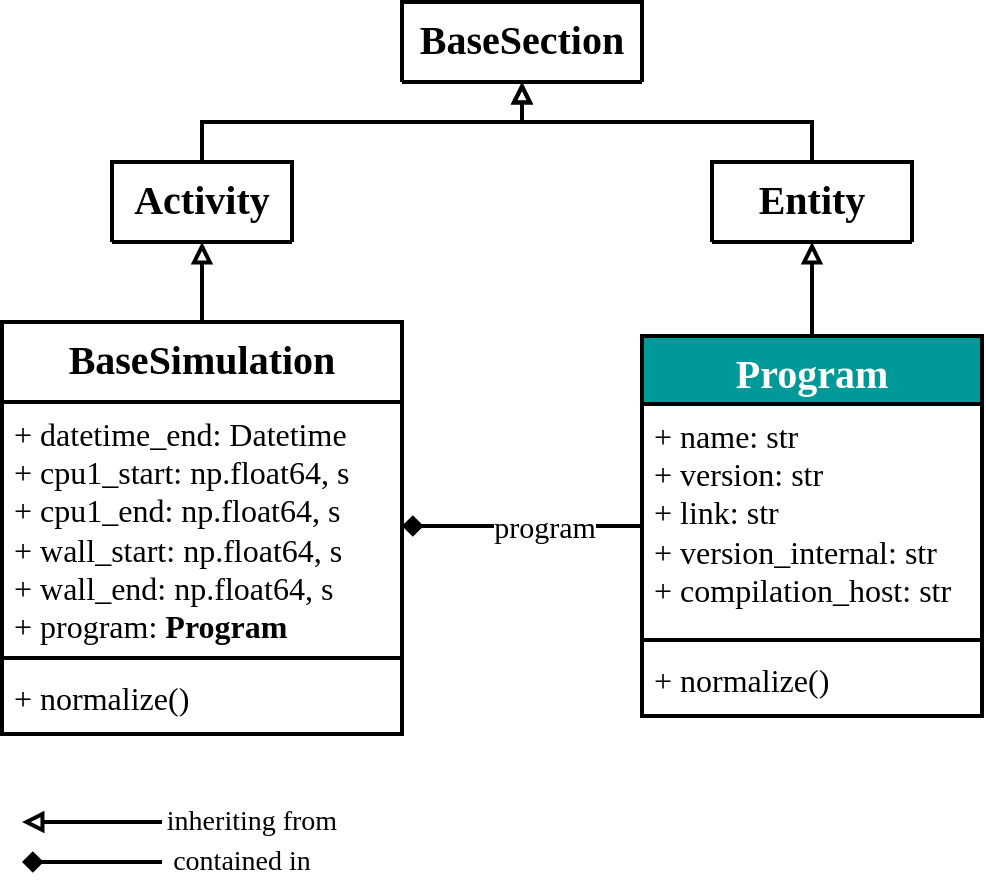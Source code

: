 <mxfile version="24.5.3" type="device">
  <diagram name="Page-1" id="y-7d6MHpmnTL7HZYriRI">
    <mxGraphModel dx="1314" dy="1869" grid="1" gridSize="10" guides="1" tooltips="1" connect="1" arrows="1" fold="1" page="1" pageScale="1" pageWidth="850" pageHeight="1100" math="0" shadow="0">
      <root>
        <mxCell id="0" />
        <mxCell id="1" parent="0" />
        <mxCell id="Eo4oD8oEYdF83mtFnDHt-1" value="&lt;font style=&quot;font-size: 15px;&quot;&gt;program&lt;/font&gt;" style="edgeStyle=orthogonalEdgeStyle;rounded=0;orthogonalLoop=1;jettySize=auto;html=1;endArrow=diamond;endFill=1;fontFamily=Titillium Web;entryX=1;entryY=0.5;entryDx=0;entryDy=0;strokeWidth=2;" parent="1" source="Eo4oD8oEYdF83mtFnDHt-14" target="Eo4oD8oEYdF83mtFnDHt-29" edge="1">
          <mxGeometry x="-0.18" relative="1" as="geometry">
            <mxPoint as="offset" />
            <mxPoint x="430" y="420" as="sourcePoint" />
            <mxPoint x="310" y="397.966" as="targetPoint" />
          </mxGeometry>
        </mxCell>
        <mxCell id="Eo4oD8oEYdF83mtFnDHt-2" style="edgeStyle=orthogonalEdgeStyle;rounded=0;orthogonalLoop=1;jettySize=auto;html=1;entryX=0.5;entryY=1;entryDx=0;entryDy=0;endArrow=block;endFill=0;fontFamily=Titillium Web;strokeWidth=2;" parent="1" source="Eo4oD8oEYdF83mtFnDHt-14" target="Eo4oD8oEYdF83mtFnDHt-4" edge="1">
          <mxGeometry relative="1" as="geometry">
            <mxPoint x="430" y="220" as="sourcePoint" />
          </mxGeometry>
        </mxCell>
        <mxCell id="Eo4oD8oEYdF83mtFnDHt-3" style="edgeStyle=orthogonalEdgeStyle;rounded=0;orthogonalLoop=1;jettySize=auto;html=1;exitX=0.5;exitY=0;exitDx=0;exitDy=0;endArrow=block;endFill=0;fontFamily=Titillium Web;strokeWidth=2;" parent="1" source="Eo4oD8oEYdF83mtFnDHt-4" target="Eo4oD8oEYdF83mtFnDHt-24" edge="1">
          <mxGeometry relative="1" as="geometry">
            <mxPoint x="310" y="62.034" as="targetPoint" />
          </mxGeometry>
        </mxCell>
        <mxCell id="Eo4oD8oEYdF83mtFnDHt-4" value="&lt;font style=&quot;font-size: 20px;&quot;&gt;Entity&lt;/font&gt;" style="swimlane;fontStyle=1;align=center;verticalAlign=top;childLayout=stackLayout;horizontal=1;startSize=40;horizontalStack=0;resizeParent=1;resizeParentMax=0;resizeLast=0;collapsible=1;marginBottom=0;whiteSpace=wrap;html=1;fontFamily=Titillium Web;strokeWidth=2;" parent="1" vertex="1" collapsed="1">
          <mxGeometry x="395" y="80" width="100" height="40" as="geometry">
            <mxRectangle x="370" y="87" width="120" height="41" as="alternateBounds" />
          </mxGeometry>
        </mxCell>
        <mxCell id="Eo4oD8oEYdF83mtFnDHt-5" value="" style="line;strokeWidth=2;fillColor=none;align=left;verticalAlign=middle;spacingTop=-1;spacingLeft=3;spacingRight=3;rotatable=0;labelPosition=right;points=[];portConstraint=eastwest;strokeColor=inherit;fontFamily=Titillium Web;" parent="Eo4oD8oEYdF83mtFnDHt-4" vertex="1">
          <mxGeometry y="33" width="120" height="8" as="geometry" />
        </mxCell>
        <mxCell id="Eo4oD8oEYdF83mtFnDHt-14" value="&lt;font color=&quot;#ffffff&quot; style=&quot;font-size: 20px;&quot;&gt;Program&lt;/font&gt;" style="swimlane;fontStyle=1;align=center;verticalAlign=top;childLayout=stackLayout;horizontal=1;startSize=34;horizontalStack=0;resizeParent=1;resizeParentMax=0;resizeLast=0;collapsible=1;marginBottom=0;whiteSpace=wrap;html=1;fontFamily=Titillium Web;strokeWidth=2;strokeColor=#000000;fillColor=#009999;" parent="1" vertex="1">
          <mxGeometry x="360" y="167" width="170" height="190" as="geometry">
            <mxRectangle x="790" y="120" width="80" height="30" as="alternateBounds" />
          </mxGeometry>
        </mxCell>
        <mxCell id="Eo4oD8oEYdF83mtFnDHt-15" value="&lt;div style=&quot;font-size: 16px;&quot;&gt;&lt;font style=&quot;font-size: 16px;&quot;&gt;+ name: str&lt;/font&gt;&lt;/div&gt;&lt;div style=&quot;font-size: 16px;&quot;&gt;&lt;font style=&quot;font-size: 16px;&quot;&gt;+ version: str&lt;/font&gt;&lt;/div&gt;&lt;div style=&quot;font-size: 16px;&quot;&gt;&lt;font style=&quot;font-size: 16px;&quot;&gt;+ link: str&lt;/font&gt;&lt;/div&gt;&lt;div style=&quot;font-size: 16px;&quot;&gt;&lt;font style=&quot;font-size: 16px;&quot;&gt;+ version_internal: str&lt;/font&gt;&lt;/div&gt;&lt;div style=&quot;font-size: 16px;&quot;&gt;&lt;font style=&quot;font-size: 16px;&quot;&gt;+ compilation_host: str&lt;/font&gt;&lt;/div&gt;" style="text;strokeColor=none;fillColor=none;align=left;verticalAlign=top;spacingLeft=4;spacingRight=4;overflow=hidden;rotatable=0;points=[[0,0.5],[1,0.5]];portConstraint=eastwest;whiteSpace=wrap;html=1;fontFamily=Titillium Web;" parent="Eo4oD8oEYdF83mtFnDHt-14" vertex="1">
          <mxGeometry y="34" width="170" height="114" as="geometry" />
        </mxCell>
        <mxCell id="Eo4oD8oEYdF83mtFnDHt-16" value="" style="line;strokeWidth=2;fillColor=none;align=left;verticalAlign=middle;spacingTop=-1;spacingLeft=3;spacingRight=3;rotatable=0;labelPosition=right;points=[];portConstraint=eastwest;strokeColor=inherit;fontFamily=Titillium Web;" parent="Eo4oD8oEYdF83mtFnDHt-14" vertex="1">
          <mxGeometry y="148" width="170" height="8" as="geometry" />
        </mxCell>
        <mxCell id="Eo4oD8oEYdF83mtFnDHt-17" value="&lt;font style=&quot;font-size: 16px;&quot;&gt;+ normalize()&lt;/font&gt;" style="text;strokeColor=none;fillColor=none;align=left;verticalAlign=top;spacingLeft=4;spacingRight=4;overflow=hidden;rotatable=0;points=[[0,0.5],[1,0.5]];portConstraint=eastwest;whiteSpace=wrap;html=1;fontFamily=Titillium Web;" parent="Eo4oD8oEYdF83mtFnDHt-14" vertex="1">
          <mxGeometry y="156" width="170" height="34" as="geometry" />
        </mxCell>
        <mxCell id="Eo4oD8oEYdF83mtFnDHt-18" style="edgeStyle=orthogonalEdgeStyle;rounded=0;orthogonalLoop=1;jettySize=auto;html=1;exitX=0.5;exitY=0;exitDx=0;exitDy=0;endArrow=block;endFill=0;fontFamily=Titillium Web;strokeWidth=2;" parent="1" source="Eo4oD8oEYdF83mtFnDHt-19" target="Eo4oD8oEYdF83mtFnDHt-24" edge="1">
          <mxGeometry relative="1" as="geometry" />
        </mxCell>
        <mxCell id="Eo4oD8oEYdF83mtFnDHt-19" value="&lt;font style=&quot;font-size: 20px;&quot;&gt;Activity&lt;/font&gt;" style="swimlane;fontStyle=1;align=center;verticalAlign=top;childLayout=stackLayout;horizontal=1;startSize=40;horizontalStack=0;resizeParent=1;resizeParentMax=0;resizeLast=0;collapsible=1;marginBottom=0;whiteSpace=wrap;html=1;fontFamily=Titillium Web;strokeWidth=2;" parent="1" vertex="1" collapsed="1">
          <mxGeometry x="95" y="80" width="90" height="40" as="geometry">
            <mxRectangle x="340" y="40" width="170" height="176" as="alternateBounds" />
          </mxGeometry>
        </mxCell>
        <mxCell id="Eo4oD8oEYdF83mtFnDHt-20" value="&lt;div style=&quot;font-size: 16px;&quot;&gt;&lt;font style=&quot;font-size: 16px;&quot;&gt;+ datetime: Datetime&lt;/font&gt;&lt;/div&gt;&lt;div style=&quot;font-size: 16px;&quot;&gt;&lt;font style=&quot;font-size: 16px;&quot;&gt;+ method: str&lt;/font&gt;&lt;/div&gt;&lt;div style=&quot;font-size: 16px;&quot;&gt;&lt;font style=&quot;font-size: 16px;&quot;&gt;+ location: str&lt;/font&gt;&lt;/div&gt;&lt;div style=&quot;font-size: 16px;&quot;&gt;&lt;font style=&quot;font-size: 16px;&quot;&gt;+ steps: &lt;b style=&quot;&quot;&gt;ActivityStep&lt;/b&gt;&lt;/font&gt;&lt;br&gt;&lt;/div&gt;" style="text;strokeColor=none;fillColor=none;align=left;verticalAlign=top;spacingLeft=4;spacingRight=4;overflow=hidden;rotatable=0;points=[[0,0.5],[1,0.5]];portConstraint=eastwest;whiteSpace=wrap;html=1;fontFamily=Titillium Web;" parent="Eo4oD8oEYdF83mtFnDHt-19" vertex="1">
          <mxGeometry y="40" width="170" height="94" as="geometry" />
        </mxCell>
        <mxCell id="Eo4oD8oEYdF83mtFnDHt-21" value="" style="line;strokeWidth=2;fillColor=none;align=left;verticalAlign=middle;spacingTop=-1;spacingLeft=3;spacingRight=3;rotatable=0;labelPosition=right;points=[];portConstraint=eastwest;strokeColor=inherit;fontFamily=Titillium Web;" parent="Eo4oD8oEYdF83mtFnDHt-19" vertex="1">
          <mxGeometry y="134" width="170" height="8" as="geometry" />
        </mxCell>
        <mxCell id="Eo4oD8oEYdF83mtFnDHt-22" value="&lt;font style=&quot;font-size: 16px;&quot;&gt;+ normalize()&lt;/font&gt;" style="text;strokeColor=none;fillColor=none;align=left;verticalAlign=top;spacingLeft=4;spacingRight=4;overflow=hidden;rotatable=0;points=[[0,0.5],[1,0.5]];portConstraint=eastwest;whiteSpace=wrap;html=1;fontFamily=Titillium Web;" parent="Eo4oD8oEYdF83mtFnDHt-19" vertex="1">
          <mxGeometry y="142" width="170" height="34" as="geometry" />
        </mxCell>
        <mxCell id="Eo4oD8oEYdF83mtFnDHt-23" style="edgeStyle=orthogonalEdgeStyle;rounded=0;orthogonalLoop=1;jettySize=auto;html=1;entryX=0.5;entryY=1;entryDx=0;entryDy=0;endArrow=block;endFill=0;fontFamily=Titillium Web;exitX=0.5;exitY=0;exitDx=0;exitDy=0;strokeWidth=2;" parent="1" source="Eo4oD8oEYdF83mtFnDHt-28" target="Eo4oD8oEYdF83mtFnDHt-19" edge="1">
          <mxGeometry relative="1" as="geometry">
            <mxPoint x="160" y="350" as="sourcePoint" />
          </mxGeometry>
        </mxCell>
        <mxCell id="Eo4oD8oEYdF83mtFnDHt-24" value="&lt;font style=&quot;font-size: 20px;&quot;&gt;BaseSection&lt;/font&gt;" style="swimlane;fontStyle=1;align=center;verticalAlign=top;childLayout=stackLayout;horizontal=1;startSize=40;horizontalStack=0;resizeParent=1;resizeParentMax=0;resizeLast=0;collapsible=1;marginBottom=0;whiteSpace=wrap;html=1;fontFamily=Titillium Web;strokeWidth=2;" parent="1" vertex="1" collapsed="1">
          <mxGeometry x="240" width="120" height="40" as="geometry">
            <mxRectangle x="160" width="160" height="176" as="alternateBounds" />
          </mxGeometry>
        </mxCell>
        <mxCell id="Eo4oD8oEYdF83mtFnDHt-25" value="&lt;div style=&quot;font-size: 16px;&quot;&gt;&lt;font style=&quot;font-size: 16px;&quot;&gt;+ name: str&lt;/font&gt;&lt;/div&gt;&lt;div style=&quot;font-size: 16px;&quot;&gt;&lt;font style=&quot;font-size: 16px;&quot;&gt;+ datetime: Datetime&lt;/font&gt;&lt;/div&gt;&lt;div style=&quot;font-size: 16px;&quot;&gt;&lt;font style=&quot;font-size: 16px;&quot;&gt;+ lab_id: str&lt;/font&gt;&lt;/div&gt;&lt;div style=&quot;font-size: 16px;&quot;&gt;&lt;font style=&quot;font-size: 16px;&quot;&gt;+ description: str&lt;/font&gt;&lt;br&gt;&lt;/div&gt;" style="text;strokeColor=none;fillColor=none;align=left;verticalAlign=top;spacingLeft=4;spacingRight=4;overflow=hidden;rotatable=0;points=[[0,0.5],[1,0.5]];portConstraint=eastwest;whiteSpace=wrap;html=1;fontFamily=Titillium Web;" parent="Eo4oD8oEYdF83mtFnDHt-24" vertex="1">
          <mxGeometry y="40" width="160" height="94" as="geometry" />
        </mxCell>
        <mxCell id="Eo4oD8oEYdF83mtFnDHt-26" value="" style="line;strokeWidth=2;fillColor=none;align=left;verticalAlign=middle;spacingTop=-1;spacingLeft=3;spacingRight=3;rotatable=0;labelPosition=right;points=[];portConstraint=eastwest;strokeColor=inherit;fontFamily=Titillium Web;" parent="Eo4oD8oEYdF83mtFnDHt-24" vertex="1">
          <mxGeometry y="134" width="160" height="8" as="geometry" />
        </mxCell>
        <mxCell id="Eo4oD8oEYdF83mtFnDHt-27" value="&lt;font style=&quot;font-size: 16px;&quot;&gt;+ normalize()&lt;/font&gt;" style="text;strokeColor=none;fillColor=none;align=left;verticalAlign=top;spacingLeft=4;spacingRight=4;overflow=hidden;rotatable=0;points=[[0,0.5],[1,0.5]];portConstraint=eastwest;whiteSpace=wrap;html=1;fontFamily=Titillium Web;" parent="Eo4oD8oEYdF83mtFnDHt-24" vertex="1">
          <mxGeometry y="142" width="160" height="34" as="geometry" />
        </mxCell>
        <mxCell id="Eo4oD8oEYdF83mtFnDHt-28" value="&lt;font style=&quot;font-size: 20px;&quot;&gt;BaseSimulation&lt;/font&gt;" style="swimlane;fontStyle=1;align=center;verticalAlign=top;childLayout=stackLayout;horizontal=1;startSize=40;horizontalStack=0;resizeParent=1;resizeParentMax=0;resizeLast=0;collapsible=1;marginBottom=0;whiteSpace=wrap;html=1;fontFamily=Titillium Web;strokeWidth=2;" parent="1" vertex="1">
          <mxGeometry x="40" y="160" width="200" height="206" as="geometry">
            <mxRectangle x="790" y="120" width="80" height="30" as="alternateBounds" />
          </mxGeometry>
        </mxCell>
        <mxCell id="Eo4oD8oEYdF83mtFnDHt-29" value="&lt;div style=&quot;font-size: 16px;&quot;&gt;&lt;font style=&quot;font-size: 16px;&quot;&gt;+ datetime_end: Datetime&lt;/font&gt;&lt;/div&gt;&lt;div style=&quot;font-size: 16px;&quot;&gt;&lt;font style=&quot;font-size: 16px;&quot;&gt;+ cpu1_start: np.float64, s&lt;/font&gt;&lt;/div&gt;&lt;div style=&quot;font-size: 16px;&quot;&gt;&lt;font style=&quot;font-size: 16px;&quot;&gt;+ cpu1_end: np.float64, s&lt;/font&gt;&lt;/div&gt;&lt;div style=&quot;font-size: 16px;&quot;&gt;&lt;font style=&quot;font-size: 16px;&quot;&gt;+ wall_start: np.float64, s&lt;/font&gt;&lt;/div&gt;&lt;div style=&quot;font-size: 16px;&quot;&gt;&lt;font style=&quot;font-size: 16px;&quot;&gt;+ wall_end: np.float64, s&lt;/font&gt;&lt;/div&gt;&lt;div style=&quot;font-size: 16px;&quot;&gt;&lt;font style=&quot;font-size: 16px;&quot;&gt;+ program: &lt;b style=&quot;&quot;&gt;Program&lt;/b&gt;&lt;/font&gt;&lt;br&gt;&lt;/div&gt;" style="text;strokeColor=none;fillColor=none;align=left;verticalAlign=top;spacingLeft=4;spacingRight=4;overflow=hidden;rotatable=0;points=[[0,0.5],[1,0.5]];portConstraint=eastwest;whiteSpace=wrap;html=1;fontFamily=Titillium Web;" parent="Eo4oD8oEYdF83mtFnDHt-28" vertex="1">
          <mxGeometry y="40" width="200" height="124" as="geometry" />
        </mxCell>
        <mxCell id="Eo4oD8oEYdF83mtFnDHt-30" value="" style="line;strokeWidth=2;fillColor=none;align=left;verticalAlign=middle;spacingTop=-1;spacingLeft=3;spacingRight=3;rotatable=0;labelPosition=right;points=[];portConstraint=eastwest;strokeColor=inherit;fontFamily=Titillium Web;" parent="Eo4oD8oEYdF83mtFnDHt-28" vertex="1">
          <mxGeometry y="164" width="200" height="8" as="geometry" />
        </mxCell>
        <mxCell id="Eo4oD8oEYdF83mtFnDHt-31" value="&lt;font style=&quot;font-size: 16px;&quot;&gt;+ normalize()&lt;/font&gt;" style="text;strokeColor=none;fillColor=none;align=left;verticalAlign=top;spacingLeft=4;spacingRight=4;overflow=hidden;rotatable=0;points=[[0,0.5],[1,0.5]];portConstraint=eastwest;whiteSpace=wrap;html=1;fontFamily=Titillium Web;" parent="Eo4oD8oEYdF83mtFnDHt-28" vertex="1">
          <mxGeometry y="172" width="200" height="34" as="geometry" />
        </mxCell>
        <mxCell id="Eo4oD8oEYdF83mtFnDHt-34" value="" style="endArrow=none;html=1;rounded=0;strokeWidth=2;endFill=0;startArrow=block;startFill=0;" parent="1" edge="1">
          <mxGeometry width="50" height="50" relative="1" as="geometry">
            <mxPoint x="50" y="410" as="sourcePoint" />
            <mxPoint x="120" y="410" as="targetPoint" />
          </mxGeometry>
        </mxCell>
        <mxCell id="Eo4oD8oEYdF83mtFnDHt-35" value="&lt;font style=&quot;font-size: 14px;&quot; face=&quot;Titillium Web&quot;&gt;inheriting from&lt;/font&gt;" style="text;html=1;align=center;verticalAlign=middle;whiteSpace=wrap;rounded=0;" parent="1" vertex="1">
          <mxGeometry x="120" y="400" width="90" height="20" as="geometry" />
        </mxCell>
        <mxCell id="Eo4oD8oEYdF83mtFnDHt-36" value="" style="endArrow=none;html=1;rounded=0;strokeWidth=2;endFill=0;startArrow=diamond;startFill=1;" parent="1" edge="1">
          <mxGeometry width="50" height="50" relative="1" as="geometry">
            <mxPoint x="50" y="430" as="sourcePoint" />
            <mxPoint x="120" y="430" as="targetPoint" />
          </mxGeometry>
        </mxCell>
        <mxCell id="Eo4oD8oEYdF83mtFnDHt-37" value="&lt;font style=&quot;font-size: 14px;&quot; face=&quot;Titillium Web&quot;&gt;contained in&lt;/font&gt;" style="text;html=1;align=center;verticalAlign=middle;whiteSpace=wrap;rounded=0;" parent="1" vertex="1">
          <mxGeometry x="120" y="420" width="80" height="20" as="geometry" />
        </mxCell>
      </root>
    </mxGraphModel>
  </diagram>
</mxfile>
